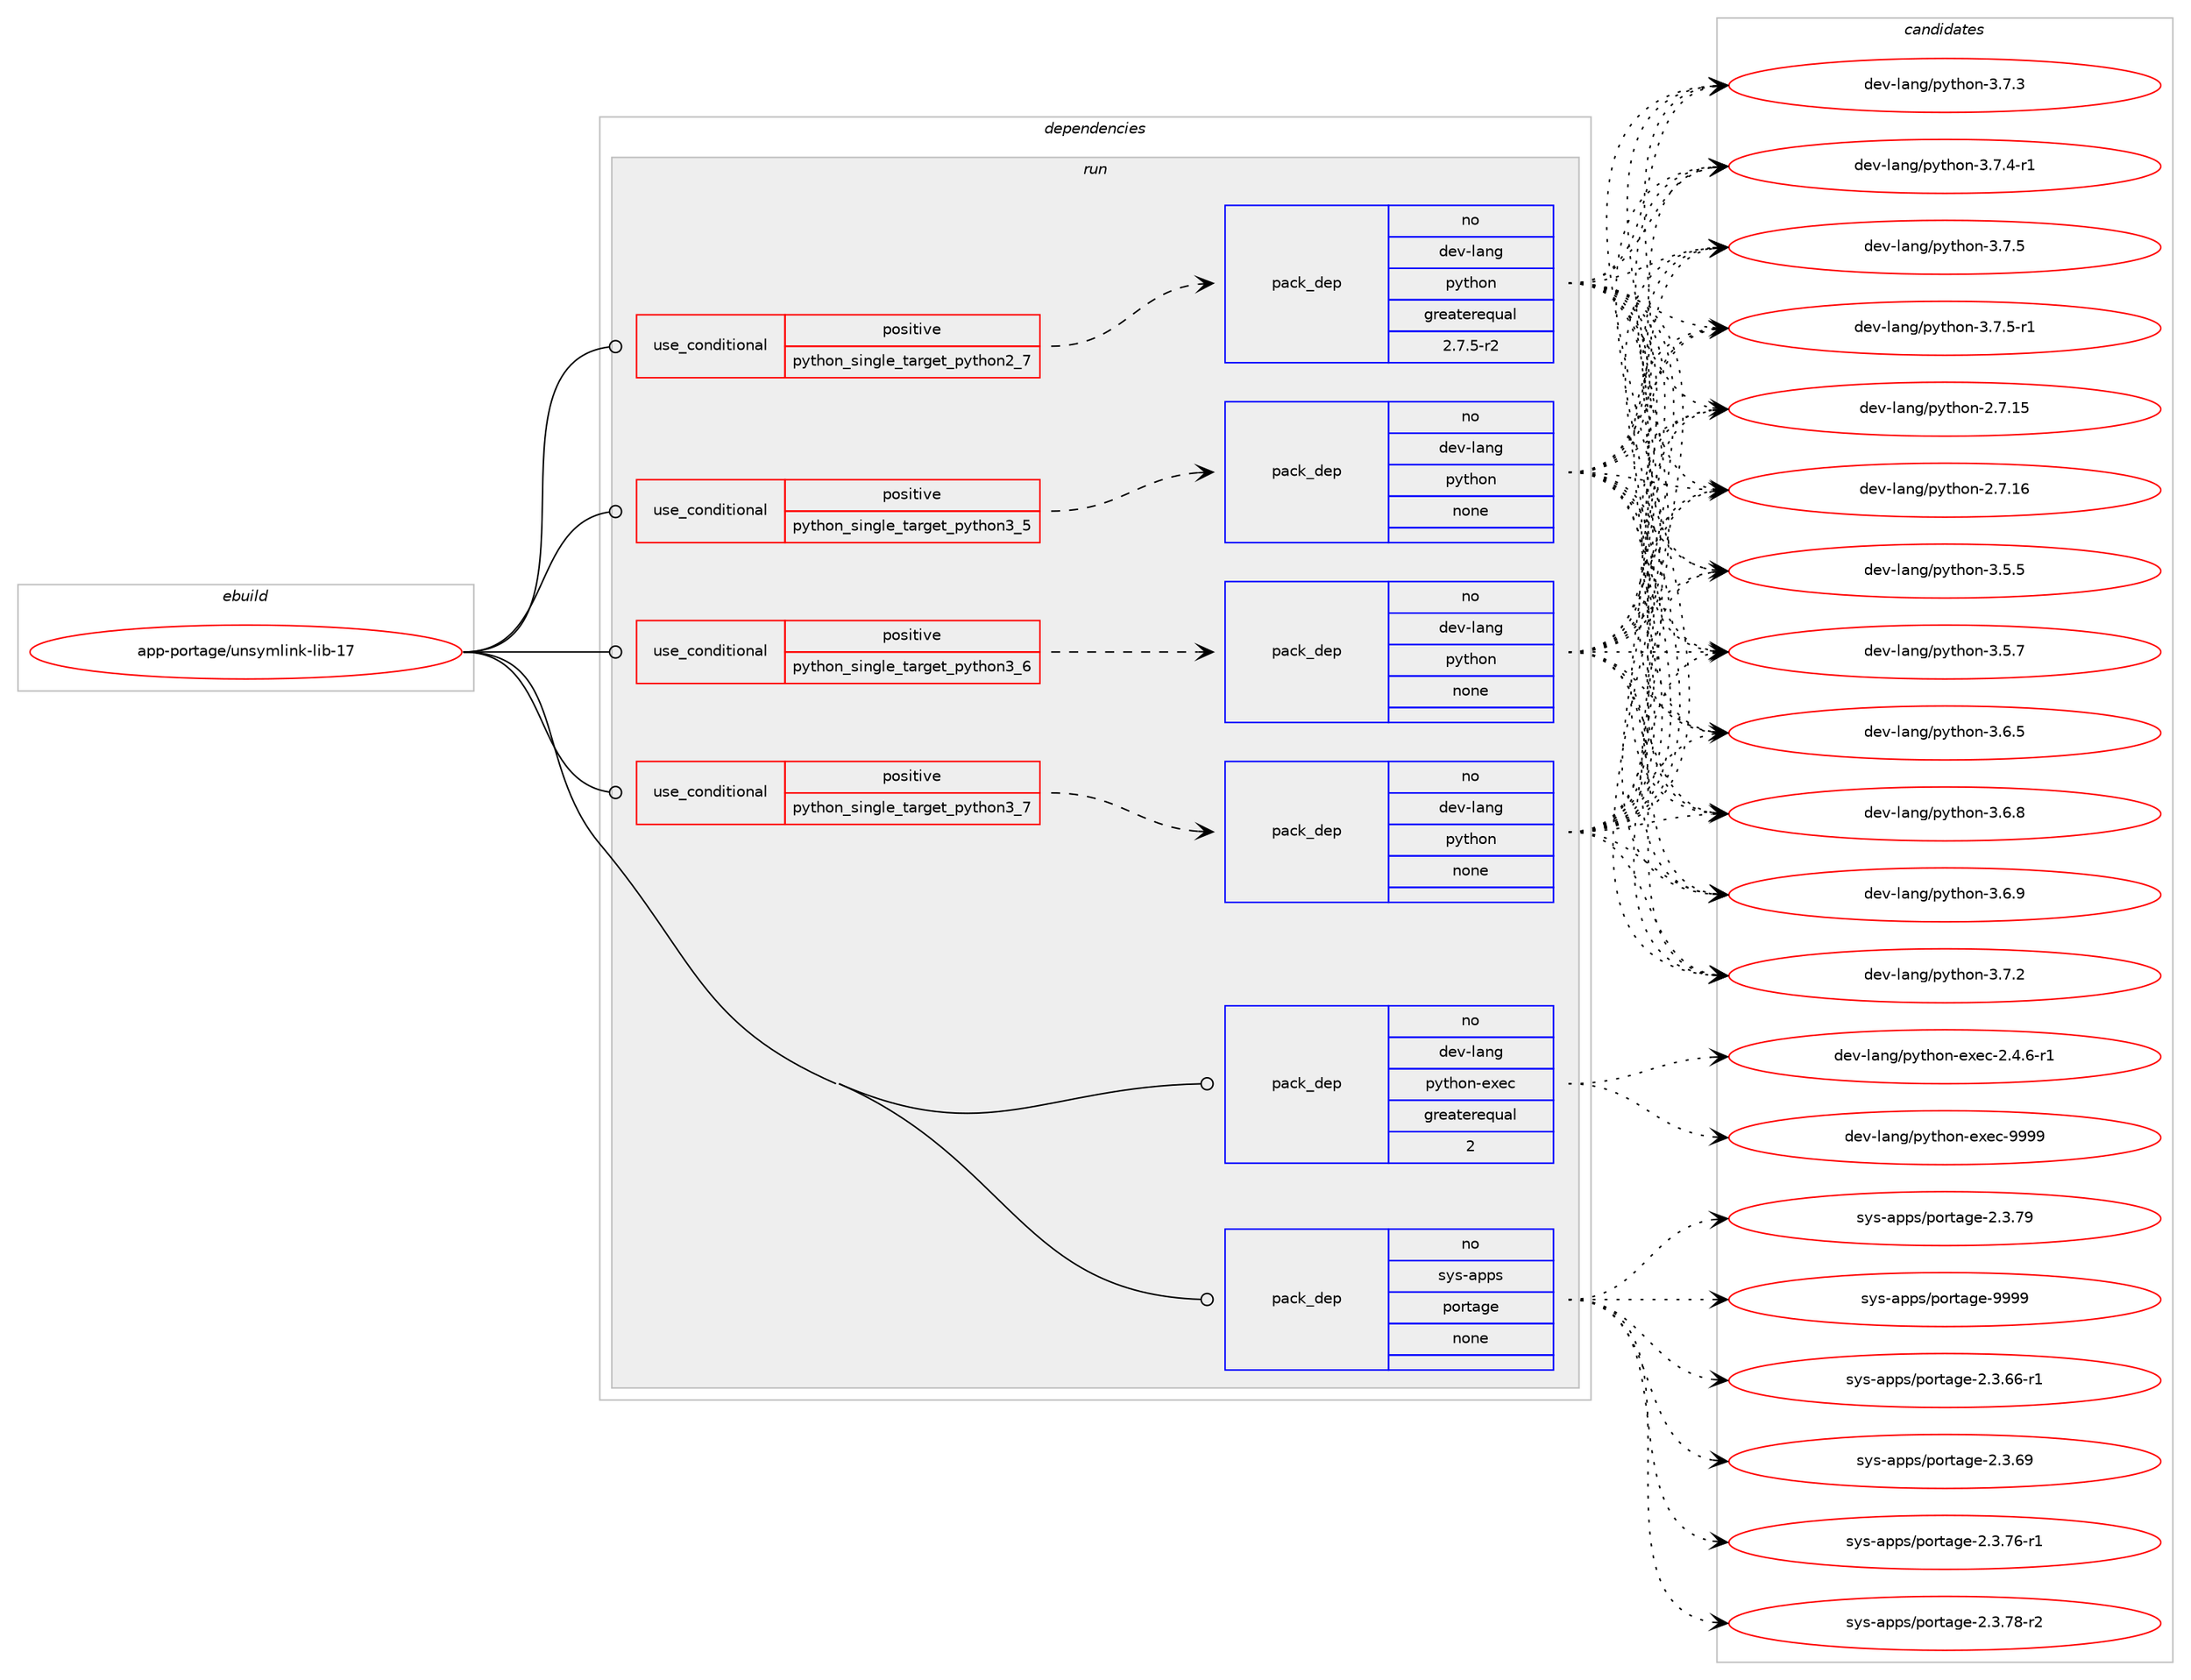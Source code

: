 digraph prolog {

# *************
# Graph options
# *************

newrank=true;
concentrate=true;
compound=true;
graph [rankdir=LR,fontname=Helvetica,fontsize=10,ranksep=1.5];#, ranksep=2.5, nodesep=0.2];
edge  [arrowhead=vee];
node  [fontname=Helvetica,fontsize=10];

# **********
# The ebuild
# **********

subgraph cluster_leftcol {
color=gray;
rank=same;
label=<<i>ebuild</i>>;
id [label="app-portage/unsymlink-lib-17", color=red, width=4, href="../app-portage/unsymlink-lib-17.svg"];
}

# ****************
# The dependencies
# ****************

subgraph cluster_midcol {
color=gray;
label=<<i>dependencies</i>>;
subgraph cluster_compile {
fillcolor="#eeeeee";
style=filled;
label=<<i>compile</i>>;
}
subgraph cluster_compileandrun {
fillcolor="#eeeeee";
style=filled;
label=<<i>compile and run</i>>;
}
subgraph cluster_run {
fillcolor="#eeeeee";
style=filled;
label=<<i>run</i>>;
subgraph cond120971 {
dependency506818 [label=<<TABLE BORDER="0" CELLBORDER="1" CELLSPACING="0" CELLPADDING="4"><TR><TD ROWSPAN="3" CELLPADDING="10">use_conditional</TD></TR><TR><TD>positive</TD></TR><TR><TD>python_single_target_python2_7</TD></TR></TABLE>>, shape=none, color=red];
subgraph pack376692 {
dependency506819 [label=<<TABLE BORDER="0" CELLBORDER="1" CELLSPACING="0" CELLPADDING="4" WIDTH="220"><TR><TD ROWSPAN="6" CELLPADDING="30">pack_dep</TD></TR><TR><TD WIDTH="110">no</TD></TR><TR><TD>dev-lang</TD></TR><TR><TD>python</TD></TR><TR><TD>greaterequal</TD></TR><TR><TD>2.7.5-r2</TD></TR></TABLE>>, shape=none, color=blue];
}
dependency506818:e -> dependency506819:w [weight=20,style="dashed",arrowhead="vee"];
}
id:e -> dependency506818:w [weight=20,style="solid",arrowhead="odot"];
subgraph cond120972 {
dependency506820 [label=<<TABLE BORDER="0" CELLBORDER="1" CELLSPACING="0" CELLPADDING="4"><TR><TD ROWSPAN="3" CELLPADDING="10">use_conditional</TD></TR><TR><TD>positive</TD></TR><TR><TD>python_single_target_python3_5</TD></TR></TABLE>>, shape=none, color=red];
subgraph pack376693 {
dependency506821 [label=<<TABLE BORDER="0" CELLBORDER="1" CELLSPACING="0" CELLPADDING="4" WIDTH="220"><TR><TD ROWSPAN="6" CELLPADDING="30">pack_dep</TD></TR><TR><TD WIDTH="110">no</TD></TR><TR><TD>dev-lang</TD></TR><TR><TD>python</TD></TR><TR><TD>none</TD></TR><TR><TD></TD></TR></TABLE>>, shape=none, color=blue];
}
dependency506820:e -> dependency506821:w [weight=20,style="dashed",arrowhead="vee"];
}
id:e -> dependency506820:w [weight=20,style="solid",arrowhead="odot"];
subgraph cond120973 {
dependency506822 [label=<<TABLE BORDER="0" CELLBORDER="1" CELLSPACING="0" CELLPADDING="4"><TR><TD ROWSPAN="3" CELLPADDING="10">use_conditional</TD></TR><TR><TD>positive</TD></TR><TR><TD>python_single_target_python3_6</TD></TR></TABLE>>, shape=none, color=red];
subgraph pack376694 {
dependency506823 [label=<<TABLE BORDER="0" CELLBORDER="1" CELLSPACING="0" CELLPADDING="4" WIDTH="220"><TR><TD ROWSPAN="6" CELLPADDING="30">pack_dep</TD></TR><TR><TD WIDTH="110">no</TD></TR><TR><TD>dev-lang</TD></TR><TR><TD>python</TD></TR><TR><TD>none</TD></TR><TR><TD></TD></TR></TABLE>>, shape=none, color=blue];
}
dependency506822:e -> dependency506823:w [weight=20,style="dashed",arrowhead="vee"];
}
id:e -> dependency506822:w [weight=20,style="solid",arrowhead="odot"];
subgraph cond120974 {
dependency506824 [label=<<TABLE BORDER="0" CELLBORDER="1" CELLSPACING="0" CELLPADDING="4"><TR><TD ROWSPAN="3" CELLPADDING="10">use_conditional</TD></TR><TR><TD>positive</TD></TR><TR><TD>python_single_target_python3_7</TD></TR></TABLE>>, shape=none, color=red];
subgraph pack376695 {
dependency506825 [label=<<TABLE BORDER="0" CELLBORDER="1" CELLSPACING="0" CELLPADDING="4" WIDTH="220"><TR><TD ROWSPAN="6" CELLPADDING="30">pack_dep</TD></TR><TR><TD WIDTH="110">no</TD></TR><TR><TD>dev-lang</TD></TR><TR><TD>python</TD></TR><TR><TD>none</TD></TR><TR><TD></TD></TR></TABLE>>, shape=none, color=blue];
}
dependency506824:e -> dependency506825:w [weight=20,style="dashed",arrowhead="vee"];
}
id:e -> dependency506824:w [weight=20,style="solid",arrowhead="odot"];
subgraph pack376696 {
dependency506826 [label=<<TABLE BORDER="0" CELLBORDER="1" CELLSPACING="0" CELLPADDING="4" WIDTH="220"><TR><TD ROWSPAN="6" CELLPADDING="30">pack_dep</TD></TR><TR><TD WIDTH="110">no</TD></TR><TR><TD>dev-lang</TD></TR><TR><TD>python-exec</TD></TR><TR><TD>greaterequal</TD></TR><TR><TD>2</TD></TR></TABLE>>, shape=none, color=blue];
}
id:e -> dependency506826:w [weight=20,style="solid",arrowhead="odot"];
subgraph pack376697 {
dependency506827 [label=<<TABLE BORDER="0" CELLBORDER="1" CELLSPACING="0" CELLPADDING="4" WIDTH="220"><TR><TD ROWSPAN="6" CELLPADDING="30">pack_dep</TD></TR><TR><TD WIDTH="110">no</TD></TR><TR><TD>sys-apps</TD></TR><TR><TD>portage</TD></TR><TR><TD>none</TD></TR><TR><TD></TD></TR></TABLE>>, shape=none, color=blue];
}
id:e -> dependency506827:w [weight=20,style="solid",arrowhead="odot"];
}
}

# **************
# The candidates
# **************

subgraph cluster_choices {
rank=same;
color=gray;
label=<<i>candidates</i>>;

subgraph choice376692 {
color=black;
nodesep=1;
choice10010111845108971101034711212111610411111045504655464953 [label="dev-lang/python-2.7.15", color=red, width=4,href="../dev-lang/python-2.7.15.svg"];
choice10010111845108971101034711212111610411111045504655464954 [label="dev-lang/python-2.7.16", color=red, width=4,href="../dev-lang/python-2.7.16.svg"];
choice100101118451089711010347112121116104111110455146534653 [label="dev-lang/python-3.5.5", color=red, width=4,href="../dev-lang/python-3.5.5.svg"];
choice100101118451089711010347112121116104111110455146534655 [label="dev-lang/python-3.5.7", color=red, width=4,href="../dev-lang/python-3.5.7.svg"];
choice100101118451089711010347112121116104111110455146544653 [label="dev-lang/python-3.6.5", color=red, width=4,href="../dev-lang/python-3.6.5.svg"];
choice100101118451089711010347112121116104111110455146544656 [label="dev-lang/python-3.6.8", color=red, width=4,href="../dev-lang/python-3.6.8.svg"];
choice100101118451089711010347112121116104111110455146544657 [label="dev-lang/python-3.6.9", color=red, width=4,href="../dev-lang/python-3.6.9.svg"];
choice100101118451089711010347112121116104111110455146554650 [label="dev-lang/python-3.7.2", color=red, width=4,href="../dev-lang/python-3.7.2.svg"];
choice100101118451089711010347112121116104111110455146554651 [label="dev-lang/python-3.7.3", color=red, width=4,href="../dev-lang/python-3.7.3.svg"];
choice1001011184510897110103471121211161041111104551465546524511449 [label="dev-lang/python-3.7.4-r1", color=red, width=4,href="../dev-lang/python-3.7.4-r1.svg"];
choice100101118451089711010347112121116104111110455146554653 [label="dev-lang/python-3.7.5", color=red, width=4,href="../dev-lang/python-3.7.5.svg"];
choice1001011184510897110103471121211161041111104551465546534511449 [label="dev-lang/python-3.7.5-r1", color=red, width=4,href="../dev-lang/python-3.7.5-r1.svg"];
dependency506819:e -> choice10010111845108971101034711212111610411111045504655464953:w [style=dotted,weight="100"];
dependency506819:e -> choice10010111845108971101034711212111610411111045504655464954:w [style=dotted,weight="100"];
dependency506819:e -> choice100101118451089711010347112121116104111110455146534653:w [style=dotted,weight="100"];
dependency506819:e -> choice100101118451089711010347112121116104111110455146534655:w [style=dotted,weight="100"];
dependency506819:e -> choice100101118451089711010347112121116104111110455146544653:w [style=dotted,weight="100"];
dependency506819:e -> choice100101118451089711010347112121116104111110455146544656:w [style=dotted,weight="100"];
dependency506819:e -> choice100101118451089711010347112121116104111110455146544657:w [style=dotted,weight="100"];
dependency506819:e -> choice100101118451089711010347112121116104111110455146554650:w [style=dotted,weight="100"];
dependency506819:e -> choice100101118451089711010347112121116104111110455146554651:w [style=dotted,weight="100"];
dependency506819:e -> choice1001011184510897110103471121211161041111104551465546524511449:w [style=dotted,weight="100"];
dependency506819:e -> choice100101118451089711010347112121116104111110455146554653:w [style=dotted,weight="100"];
dependency506819:e -> choice1001011184510897110103471121211161041111104551465546534511449:w [style=dotted,weight="100"];
}
subgraph choice376693 {
color=black;
nodesep=1;
choice10010111845108971101034711212111610411111045504655464953 [label="dev-lang/python-2.7.15", color=red, width=4,href="../dev-lang/python-2.7.15.svg"];
choice10010111845108971101034711212111610411111045504655464954 [label="dev-lang/python-2.7.16", color=red, width=4,href="../dev-lang/python-2.7.16.svg"];
choice100101118451089711010347112121116104111110455146534653 [label="dev-lang/python-3.5.5", color=red, width=4,href="../dev-lang/python-3.5.5.svg"];
choice100101118451089711010347112121116104111110455146534655 [label="dev-lang/python-3.5.7", color=red, width=4,href="../dev-lang/python-3.5.7.svg"];
choice100101118451089711010347112121116104111110455146544653 [label="dev-lang/python-3.6.5", color=red, width=4,href="../dev-lang/python-3.6.5.svg"];
choice100101118451089711010347112121116104111110455146544656 [label="dev-lang/python-3.6.8", color=red, width=4,href="../dev-lang/python-3.6.8.svg"];
choice100101118451089711010347112121116104111110455146544657 [label="dev-lang/python-3.6.9", color=red, width=4,href="../dev-lang/python-3.6.9.svg"];
choice100101118451089711010347112121116104111110455146554650 [label="dev-lang/python-3.7.2", color=red, width=4,href="../dev-lang/python-3.7.2.svg"];
choice100101118451089711010347112121116104111110455146554651 [label="dev-lang/python-3.7.3", color=red, width=4,href="../dev-lang/python-3.7.3.svg"];
choice1001011184510897110103471121211161041111104551465546524511449 [label="dev-lang/python-3.7.4-r1", color=red, width=4,href="../dev-lang/python-3.7.4-r1.svg"];
choice100101118451089711010347112121116104111110455146554653 [label="dev-lang/python-3.7.5", color=red, width=4,href="../dev-lang/python-3.7.5.svg"];
choice1001011184510897110103471121211161041111104551465546534511449 [label="dev-lang/python-3.7.5-r1", color=red, width=4,href="../dev-lang/python-3.7.5-r1.svg"];
dependency506821:e -> choice10010111845108971101034711212111610411111045504655464953:w [style=dotted,weight="100"];
dependency506821:e -> choice10010111845108971101034711212111610411111045504655464954:w [style=dotted,weight="100"];
dependency506821:e -> choice100101118451089711010347112121116104111110455146534653:w [style=dotted,weight="100"];
dependency506821:e -> choice100101118451089711010347112121116104111110455146534655:w [style=dotted,weight="100"];
dependency506821:e -> choice100101118451089711010347112121116104111110455146544653:w [style=dotted,weight="100"];
dependency506821:e -> choice100101118451089711010347112121116104111110455146544656:w [style=dotted,weight="100"];
dependency506821:e -> choice100101118451089711010347112121116104111110455146544657:w [style=dotted,weight="100"];
dependency506821:e -> choice100101118451089711010347112121116104111110455146554650:w [style=dotted,weight="100"];
dependency506821:e -> choice100101118451089711010347112121116104111110455146554651:w [style=dotted,weight="100"];
dependency506821:e -> choice1001011184510897110103471121211161041111104551465546524511449:w [style=dotted,weight="100"];
dependency506821:e -> choice100101118451089711010347112121116104111110455146554653:w [style=dotted,weight="100"];
dependency506821:e -> choice1001011184510897110103471121211161041111104551465546534511449:w [style=dotted,weight="100"];
}
subgraph choice376694 {
color=black;
nodesep=1;
choice10010111845108971101034711212111610411111045504655464953 [label="dev-lang/python-2.7.15", color=red, width=4,href="../dev-lang/python-2.7.15.svg"];
choice10010111845108971101034711212111610411111045504655464954 [label="dev-lang/python-2.7.16", color=red, width=4,href="../dev-lang/python-2.7.16.svg"];
choice100101118451089711010347112121116104111110455146534653 [label="dev-lang/python-3.5.5", color=red, width=4,href="../dev-lang/python-3.5.5.svg"];
choice100101118451089711010347112121116104111110455146534655 [label="dev-lang/python-3.5.7", color=red, width=4,href="../dev-lang/python-3.5.7.svg"];
choice100101118451089711010347112121116104111110455146544653 [label="dev-lang/python-3.6.5", color=red, width=4,href="../dev-lang/python-3.6.5.svg"];
choice100101118451089711010347112121116104111110455146544656 [label="dev-lang/python-3.6.8", color=red, width=4,href="../dev-lang/python-3.6.8.svg"];
choice100101118451089711010347112121116104111110455146544657 [label="dev-lang/python-3.6.9", color=red, width=4,href="../dev-lang/python-3.6.9.svg"];
choice100101118451089711010347112121116104111110455146554650 [label="dev-lang/python-3.7.2", color=red, width=4,href="../dev-lang/python-3.7.2.svg"];
choice100101118451089711010347112121116104111110455146554651 [label="dev-lang/python-3.7.3", color=red, width=4,href="../dev-lang/python-3.7.3.svg"];
choice1001011184510897110103471121211161041111104551465546524511449 [label="dev-lang/python-3.7.4-r1", color=red, width=4,href="../dev-lang/python-3.7.4-r1.svg"];
choice100101118451089711010347112121116104111110455146554653 [label="dev-lang/python-3.7.5", color=red, width=4,href="../dev-lang/python-3.7.5.svg"];
choice1001011184510897110103471121211161041111104551465546534511449 [label="dev-lang/python-3.7.5-r1", color=red, width=4,href="../dev-lang/python-3.7.5-r1.svg"];
dependency506823:e -> choice10010111845108971101034711212111610411111045504655464953:w [style=dotted,weight="100"];
dependency506823:e -> choice10010111845108971101034711212111610411111045504655464954:w [style=dotted,weight="100"];
dependency506823:e -> choice100101118451089711010347112121116104111110455146534653:w [style=dotted,weight="100"];
dependency506823:e -> choice100101118451089711010347112121116104111110455146534655:w [style=dotted,weight="100"];
dependency506823:e -> choice100101118451089711010347112121116104111110455146544653:w [style=dotted,weight="100"];
dependency506823:e -> choice100101118451089711010347112121116104111110455146544656:w [style=dotted,weight="100"];
dependency506823:e -> choice100101118451089711010347112121116104111110455146544657:w [style=dotted,weight="100"];
dependency506823:e -> choice100101118451089711010347112121116104111110455146554650:w [style=dotted,weight="100"];
dependency506823:e -> choice100101118451089711010347112121116104111110455146554651:w [style=dotted,weight="100"];
dependency506823:e -> choice1001011184510897110103471121211161041111104551465546524511449:w [style=dotted,weight="100"];
dependency506823:e -> choice100101118451089711010347112121116104111110455146554653:w [style=dotted,weight="100"];
dependency506823:e -> choice1001011184510897110103471121211161041111104551465546534511449:w [style=dotted,weight="100"];
}
subgraph choice376695 {
color=black;
nodesep=1;
choice10010111845108971101034711212111610411111045504655464953 [label="dev-lang/python-2.7.15", color=red, width=4,href="../dev-lang/python-2.7.15.svg"];
choice10010111845108971101034711212111610411111045504655464954 [label="dev-lang/python-2.7.16", color=red, width=4,href="../dev-lang/python-2.7.16.svg"];
choice100101118451089711010347112121116104111110455146534653 [label="dev-lang/python-3.5.5", color=red, width=4,href="../dev-lang/python-3.5.5.svg"];
choice100101118451089711010347112121116104111110455146534655 [label="dev-lang/python-3.5.7", color=red, width=4,href="../dev-lang/python-3.5.7.svg"];
choice100101118451089711010347112121116104111110455146544653 [label="dev-lang/python-3.6.5", color=red, width=4,href="../dev-lang/python-3.6.5.svg"];
choice100101118451089711010347112121116104111110455146544656 [label="dev-lang/python-3.6.8", color=red, width=4,href="../dev-lang/python-3.6.8.svg"];
choice100101118451089711010347112121116104111110455146544657 [label="dev-lang/python-3.6.9", color=red, width=4,href="../dev-lang/python-3.6.9.svg"];
choice100101118451089711010347112121116104111110455146554650 [label="dev-lang/python-3.7.2", color=red, width=4,href="../dev-lang/python-3.7.2.svg"];
choice100101118451089711010347112121116104111110455146554651 [label="dev-lang/python-3.7.3", color=red, width=4,href="../dev-lang/python-3.7.3.svg"];
choice1001011184510897110103471121211161041111104551465546524511449 [label="dev-lang/python-3.7.4-r1", color=red, width=4,href="../dev-lang/python-3.7.4-r1.svg"];
choice100101118451089711010347112121116104111110455146554653 [label="dev-lang/python-3.7.5", color=red, width=4,href="../dev-lang/python-3.7.5.svg"];
choice1001011184510897110103471121211161041111104551465546534511449 [label="dev-lang/python-3.7.5-r1", color=red, width=4,href="../dev-lang/python-3.7.5-r1.svg"];
dependency506825:e -> choice10010111845108971101034711212111610411111045504655464953:w [style=dotted,weight="100"];
dependency506825:e -> choice10010111845108971101034711212111610411111045504655464954:w [style=dotted,weight="100"];
dependency506825:e -> choice100101118451089711010347112121116104111110455146534653:w [style=dotted,weight="100"];
dependency506825:e -> choice100101118451089711010347112121116104111110455146534655:w [style=dotted,weight="100"];
dependency506825:e -> choice100101118451089711010347112121116104111110455146544653:w [style=dotted,weight="100"];
dependency506825:e -> choice100101118451089711010347112121116104111110455146544656:w [style=dotted,weight="100"];
dependency506825:e -> choice100101118451089711010347112121116104111110455146544657:w [style=dotted,weight="100"];
dependency506825:e -> choice100101118451089711010347112121116104111110455146554650:w [style=dotted,weight="100"];
dependency506825:e -> choice100101118451089711010347112121116104111110455146554651:w [style=dotted,weight="100"];
dependency506825:e -> choice1001011184510897110103471121211161041111104551465546524511449:w [style=dotted,weight="100"];
dependency506825:e -> choice100101118451089711010347112121116104111110455146554653:w [style=dotted,weight="100"];
dependency506825:e -> choice1001011184510897110103471121211161041111104551465546534511449:w [style=dotted,weight="100"];
}
subgraph choice376696 {
color=black;
nodesep=1;
choice10010111845108971101034711212111610411111045101120101994550465246544511449 [label="dev-lang/python-exec-2.4.6-r1", color=red, width=4,href="../dev-lang/python-exec-2.4.6-r1.svg"];
choice10010111845108971101034711212111610411111045101120101994557575757 [label="dev-lang/python-exec-9999", color=red, width=4,href="../dev-lang/python-exec-9999.svg"];
dependency506826:e -> choice10010111845108971101034711212111610411111045101120101994550465246544511449:w [style=dotted,weight="100"];
dependency506826:e -> choice10010111845108971101034711212111610411111045101120101994557575757:w [style=dotted,weight="100"];
}
subgraph choice376697 {
color=black;
nodesep=1;
choice11512111545971121121154711211111411697103101455046514654544511449 [label="sys-apps/portage-2.3.66-r1", color=red, width=4,href="../sys-apps/portage-2.3.66-r1.svg"];
choice1151211154597112112115471121111141169710310145504651465457 [label="sys-apps/portage-2.3.69", color=red, width=4,href="../sys-apps/portage-2.3.69.svg"];
choice11512111545971121121154711211111411697103101455046514655544511449 [label="sys-apps/portage-2.3.76-r1", color=red, width=4,href="../sys-apps/portage-2.3.76-r1.svg"];
choice11512111545971121121154711211111411697103101455046514655564511450 [label="sys-apps/portage-2.3.78-r2", color=red, width=4,href="../sys-apps/portage-2.3.78-r2.svg"];
choice1151211154597112112115471121111141169710310145504651465557 [label="sys-apps/portage-2.3.79", color=red, width=4,href="../sys-apps/portage-2.3.79.svg"];
choice115121115459711211211547112111114116971031014557575757 [label="sys-apps/portage-9999", color=red, width=4,href="../sys-apps/portage-9999.svg"];
dependency506827:e -> choice11512111545971121121154711211111411697103101455046514654544511449:w [style=dotted,weight="100"];
dependency506827:e -> choice1151211154597112112115471121111141169710310145504651465457:w [style=dotted,weight="100"];
dependency506827:e -> choice11512111545971121121154711211111411697103101455046514655544511449:w [style=dotted,weight="100"];
dependency506827:e -> choice11512111545971121121154711211111411697103101455046514655564511450:w [style=dotted,weight="100"];
dependency506827:e -> choice1151211154597112112115471121111141169710310145504651465557:w [style=dotted,weight="100"];
dependency506827:e -> choice115121115459711211211547112111114116971031014557575757:w [style=dotted,weight="100"];
}
}

}
